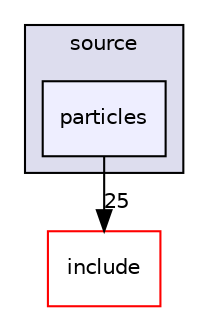 digraph "source/particles" {
  compound=true
  node [ fontsize="10", fontname="Helvetica"];
  edge [ labelfontsize="10", labelfontname="Helvetica"];
  subgraph clusterdir_b2f33c71d4aa5e7af42a1ca61ff5af1b {
    graph [ bgcolor="#ddddee", pencolor="black", label="source" fontname="Helvetica", fontsize="10", URL="dir_b2f33c71d4aa5e7af42a1ca61ff5af1b.html"]
  dir_ca918688fe6ad16dbc1c00f976b7b03f [shape=box, label="particles", style="filled", fillcolor="#eeeeff", pencolor="black", URL="dir_ca918688fe6ad16dbc1c00f976b7b03f.html"];
  }
  dir_d44c64559bbebec7f509842c48db8b23 [shape=box label="include" fillcolor="white" style="filled" color="red" URL="dir_d44c64559bbebec7f509842c48db8b23.html"];
  dir_ca918688fe6ad16dbc1c00f976b7b03f->dir_d44c64559bbebec7f509842c48db8b23 [headlabel="25", labeldistance=1.5 headhref="dir_000060_000004.html"];
}
